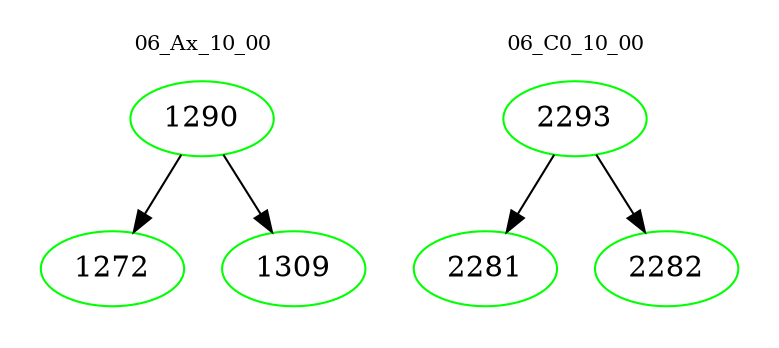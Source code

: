 digraph{
subgraph cluster_0 {
color = white
label = "06_Ax_10_00";
fontsize=10;
T0_1290 [label="1290", color="green"]
T0_1290 -> T0_1272 [color="black"]
T0_1272 [label="1272", color="green"]
T0_1290 -> T0_1309 [color="black"]
T0_1309 [label="1309", color="green"]
}
subgraph cluster_1 {
color = white
label = "06_C0_10_00";
fontsize=10;
T1_2293 [label="2293", color="green"]
T1_2293 -> T1_2281 [color="black"]
T1_2281 [label="2281", color="green"]
T1_2293 -> T1_2282 [color="black"]
T1_2282 [label="2282", color="green"]
}
}
